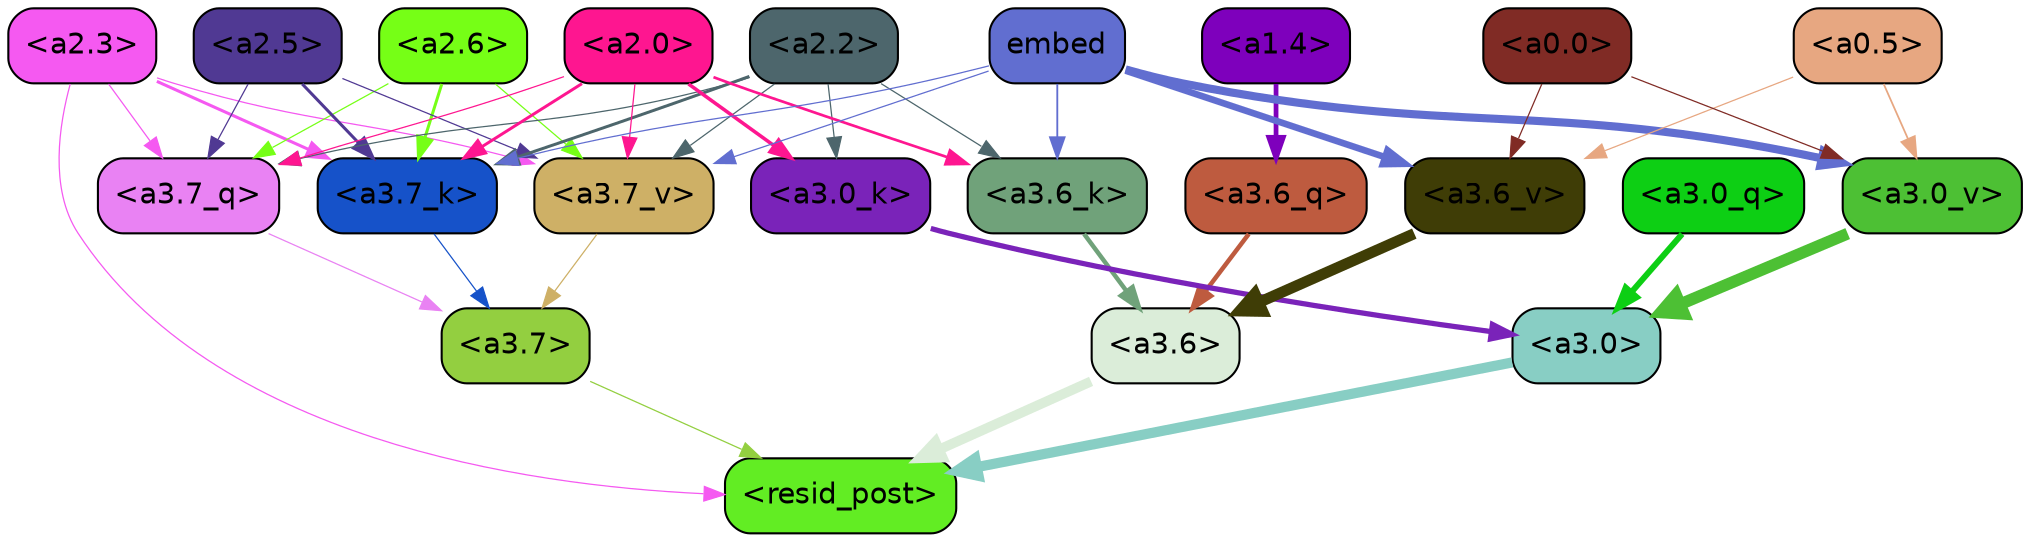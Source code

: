 strict digraph "" {
	graph [bgcolor=transparent,
		layout=dot,
		overlap=false,
		splines=true
	];
	"<a3.7>"	[color=black,
		fillcolor="#93cf40",
		fontname=Helvetica,
		shape=box,
		style="filled, rounded"];
	"<resid_post>"	[color=black,
		fillcolor="#62ed23",
		fontname=Helvetica,
		shape=box,
		style="filled, rounded"];
	"<a3.7>" -> "<resid_post>"	[color="#93cf40",
		penwidth=0.6];
	"<a3.6>"	[color=black,
		fillcolor="#dbedd9",
		fontname=Helvetica,
		shape=box,
		style="filled, rounded"];
	"<a3.6>" -> "<resid_post>"	[color="#dbedd9",
		penwidth=4.746312499046326];
	"<a3.0>"	[color=black,
		fillcolor="#88cec4",
		fontname=Helvetica,
		shape=box,
		style="filled, rounded"];
	"<a3.0>" -> "<resid_post>"	[color="#88cec4",
		penwidth=4.896343111991882];
	"<a2.3>"	[color=black,
		fillcolor="#f559f1",
		fontname=Helvetica,
		shape=box,
		style="filled, rounded"];
	"<a2.3>" -> "<resid_post>"	[color="#f559f1",
		penwidth=0.6];
	"<a3.7_q>"	[color=black,
		fillcolor="#e982f3",
		fontname=Helvetica,
		shape=box,
		style="filled, rounded"];
	"<a2.3>" -> "<a3.7_q>"	[color="#f559f1",
		penwidth=0.6];
	"<a3.7_k>"	[color=black,
		fillcolor="#1652c9",
		fontname=Helvetica,
		shape=box,
		style="filled, rounded"];
	"<a2.3>" -> "<a3.7_k>"	[color="#f559f1",
		penwidth=1.467104621231556];
	"<a3.7_v>"	[color=black,
		fillcolor="#ceb066",
		fontname=Helvetica,
		shape=box,
		style="filled, rounded"];
	"<a2.3>" -> "<a3.7_v>"	[color="#f559f1",
		penwidth=0.6];
	"<a3.7_q>" -> "<a3.7>"	[color="#e982f3",
		penwidth=0.6];
	"<a3.6_q>"	[color=black,
		fillcolor="#be5b3f",
		fontname=Helvetica,
		shape=box,
		style="filled, rounded"];
	"<a3.6_q>" -> "<a3.6>"	[color="#be5b3f",
		penwidth=2.160832464694977];
	"<a3.0_q>"	[color=black,
		fillcolor="#0dcf14",
		fontname=Helvetica,
		shape=box,
		style="filled, rounded"];
	"<a3.0_q>" -> "<a3.0>"	[color="#0dcf14",
		penwidth=2.870753765106201];
	"<a3.7_k>" -> "<a3.7>"	[color="#1652c9",
		penwidth=0.6];
	"<a3.6_k>"	[color=black,
		fillcolor="#70a27a",
		fontname=Helvetica,
		shape=box,
		style="filled, rounded"];
	"<a3.6_k>" -> "<a3.6>"	[color="#70a27a",
		penwidth=2.13908451795578];
	"<a3.0_k>"	[color=black,
		fillcolor="#7a23b9",
		fontname=Helvetica,
		shape=box,
		style="filled, rounded"];
	"<a3.0_k>" -> "<a3.0>"	[color="#7a23b9",
		penwidth=2.520303964614868];
	"<a3.7_v>" -> "<a3.7>"	[color="#ceb066",
		penwidth=0.6];
	"<a3.6_v>"	[color=black,
		fillcolor="#3f3d06",
		fontname=Helvetica,
		shape=box,
		style="filled, rounded"];
	"<a3.6_v>" -> "<a3.6>"	[color="#3f3d06",
		penwidth=5.297133803367615];
	"<a3.0_v>"	[color=black,
		fillcolor="#4dc034",
		fontname=Helvetica,
		shape=box,
		style="filled, rounded"];
	"<a3.0_v>" -> "<a3.0>"	[color="#4dc034",
		penwidth=5.680712580680847];
	"<a2.6>"	[color=black,
		fillcolor="#76ff16",
		fontname=Helvetica,
		shape=box,
		style="filled, rounded"];
	"<a2.6>" -> "<a3.7_q>"	[color="#76ff16",
		penwidth=0.6];
	"<a2.6>" -> "<a3.7_k>"	[color="#76ff16",
		penwidth=1.4453159049153328];
	"<a2.6>" -> "<a3.7_v>"	[color="#76ff16",
		penwidth=0.6];
	"<a2.5>"	[color=black,
		fillcolor="#503993",
		fontname=Helvetica,
		shape=box,
		style="filled, rounded"];
	"<a2.5>" -> "<a3.7_q>"	[color="#503993",
		penwidth=0.6];
	"<a2.5>" -> "<a3.7_k>"	[color="#503993",
		penwidth=1.4526091292500496];
	"<a2.5>" -> "<a3.7_v>"	[color="#503993",
		penwidth=0.6];
	"<a2.2>"	[color=black,
		fillcolor="#4d666c",
		fontname=Helvetica,
		shape=box,
		style="filled, rounded"];
	"<a2.2>" -> "<a3.7_q>"	[color="#4d666c",
		penwidth=0.6];
	"<a2.2>" -> "<a3.7_k>"	[color="#4d666c",
		penwidth=1.4310357049107552];
	"<a2.2>" -> "<a3.6_k>"	[color="#4d666c",
		penwidth=0.6];
	"<a2.2>" -> "<a3.0_k>"	[color="#4d666c",
		penwidth=0.6];
	"<a2.2>" -> "<a3.7_v>"	[color="#4d666c",
		penwidth=0.6];
	"<a2.0>"	[color=black,
		fillcolor="#fe1690",
		fontname=Helvetica,
		shape=box,
		style="filled, rounded"];
	"<a2.0>" -> "<a3.7_q>"	[color="#fe1690",
		penwidth=0.6];
	"<a2.0>" -> "<a3.7_k>"	[color="#fe1690",
		penwidth=1.4314699843525887];
	"<a2.0>" -> "<a3.6_k>"	[color="#fe1690",
		penwidth=1.2950235605239868];
	"<a2.0>" -> "<a3.0_k>"	[color="#fe1690",
		penwidth=1.712992787361145];
	"<a2.0>" -> "<a3.7_v>"	[color="#fe1690",
		penwidth=0.6];
	"<a1.4>"	[color=black,
		fillcolor="#7e00bc",
		fontname=Helvetica,
		shape=box,
		style="filled, rounded"];
	"<a1.4>" -> "<a3.6_q>"	[color="#7e00bc",
		penwidth=2.2719132900238037];
	embed	[color=black,
		fillcolor="#616ed0",
		fontname=Helvetica,
		shape=box,
		style="filled, rounded"];
	embed -> "<a3.7_k>"	[color="#616ed0",
		penwidth=0.6];
	embed -> "<a3.6_k>"	[color="#616ed0",
		penwidth=0.891706109046936];
	embed -> "<a3.7_v>"	[color="#616ed0",
		penwidth=0.6];
	embed -> "<a3.6_v>"	[color="#616ed0",
		penwidth=3.1766927242279053];
	embed -> "<a3.0_v>"	[color="#616ed0",
		penwidth=3.9005755856633186];
	"<a0.5>"	[color=black,
		fillcolor="#e7a781",
		fontname=Helvetica,
		shape=box,
		style="filled, rounded"];
	"<a0.5>" -> "<a3.6_v>"	[color="#e7a781",
		penwidth=0.6];
	"<a0.5>" -> "<a3.0_v>"	[color="#e7a781",
		penwidth=0.8493617177009583];
	"<a0.0>"	[color=black,
		fillcolor="#802b25",
		fontname=Helvetica,
		shape=box,
		style="filled, rounded"];
	"<a0.0>" -> "<a3.6_v>"	[color="#802b25",
		penwidth=0.6];
	"<a0.0>" -> "<a3.0_v>"	[color="#802b25",
		penwidth=0.6];
}
